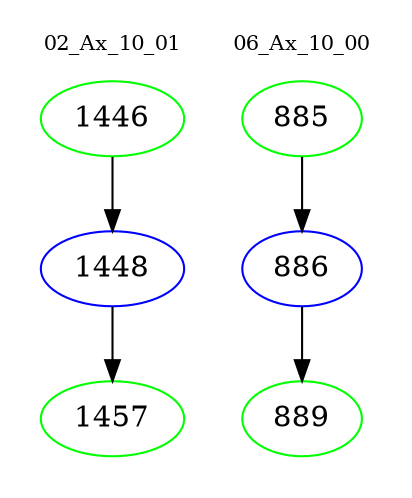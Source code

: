 digraph{
subgraph cluster_0 {
color = white
label = "02_Ax_10_01";
fontsize=10;
T0_1446 [label="1446", color="green"]
T0_1446 -> T0_1448 [color="black"]
T0_1448 [label="1448", color="blue"]
T0_1448 -> T0_1457 [color="black"]
T0_1457 [label="1457", color="green"]
}
subgraph cluster_1 {
color = white
label = "06_Ax_10_00";
fontsize=10;
T1_885 [label="885", color="green"]
T1_885 -> T1_886 [color="black"]
T1_886 [label="886", color="blue"]
T1_886 -> T1_889 [color="black"]
T1_889 [label="889", color="green"]
}
}
